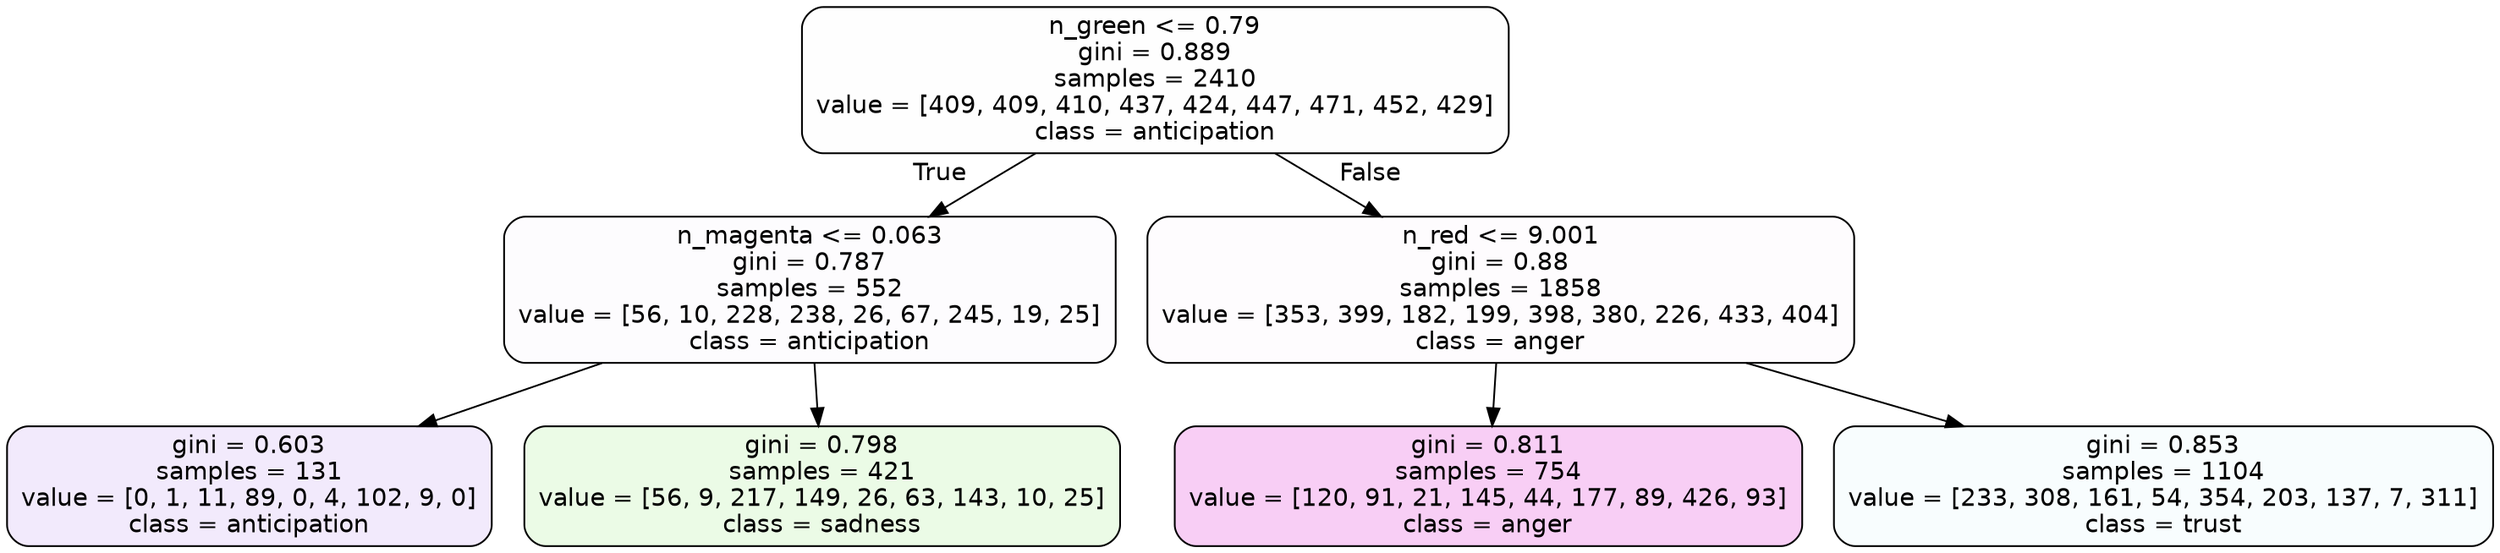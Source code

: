 digraph Tree {
node [shape=box, style="filled, rounded", color="black", fontname=helvetica] ;
edge [fontname=helvetica] ;
0 [label="n_green <= 0.79\ngini = 0.889\nsamples = 2410\nvalue = [409, 409, 410, 437, 424, 447, 471, 452, 429]\nclass = anticipation", fillcolor="#8139e501"] ;
1 [label="n_magenta <= 0.063\ngini = 0.787\nsamples = 552\nvalue = [56, 10, 228, 238, 26, 67, 245, 19, 25]\nclass = anticipation", fillcolor="#8139e503"] ;
0 -> 1 [labeldistance=2.5, labelangle=45, headlabel="True"] ;
2 [label="gini = 0.603\nsamples = 131\nvalue = [0, 1, 11, 89, 0, 4, 102, 9, 0]\nclass = anticipation", fillcolor="#8139e51a"] ;
1 -> 2 ;
3 [label="gini = 0.798\nsamples = 421\nvalue = [56, 9, 217, 149, 26, 63, 143, 10, 25]\nclass = sadness", fillcolor="#64e53920"] ;
1 -> 3 ;
4 [label="n_red <= 9.001\ngini = 0.88\nsamples = 1858\nvalue = [353, 399, 182, 199, 398, 380, 226, 433, 404]\nclass = anger", fillcolor="#e539d703"] ;
0 -> 4 [labeldistance=2.5, labelangle=-45, headlabel="False"] ;
5 [label="gini = 0.811\nsamples = 754\nvalue = [120, 91, 21, 145, 44, 177, 89, 426, 93]\nclass = anger", fillcolor="#e539d73e"] ;
4 -> 5 ;
6 [label="gini = 0.853\nsamples = 1104\nvalue = [233, 308, 161, 54, 354, 203, 137, 7, 311]\nclass = trust", fillcolor="#39d7e508"] ;
4 -> 6 ;
}